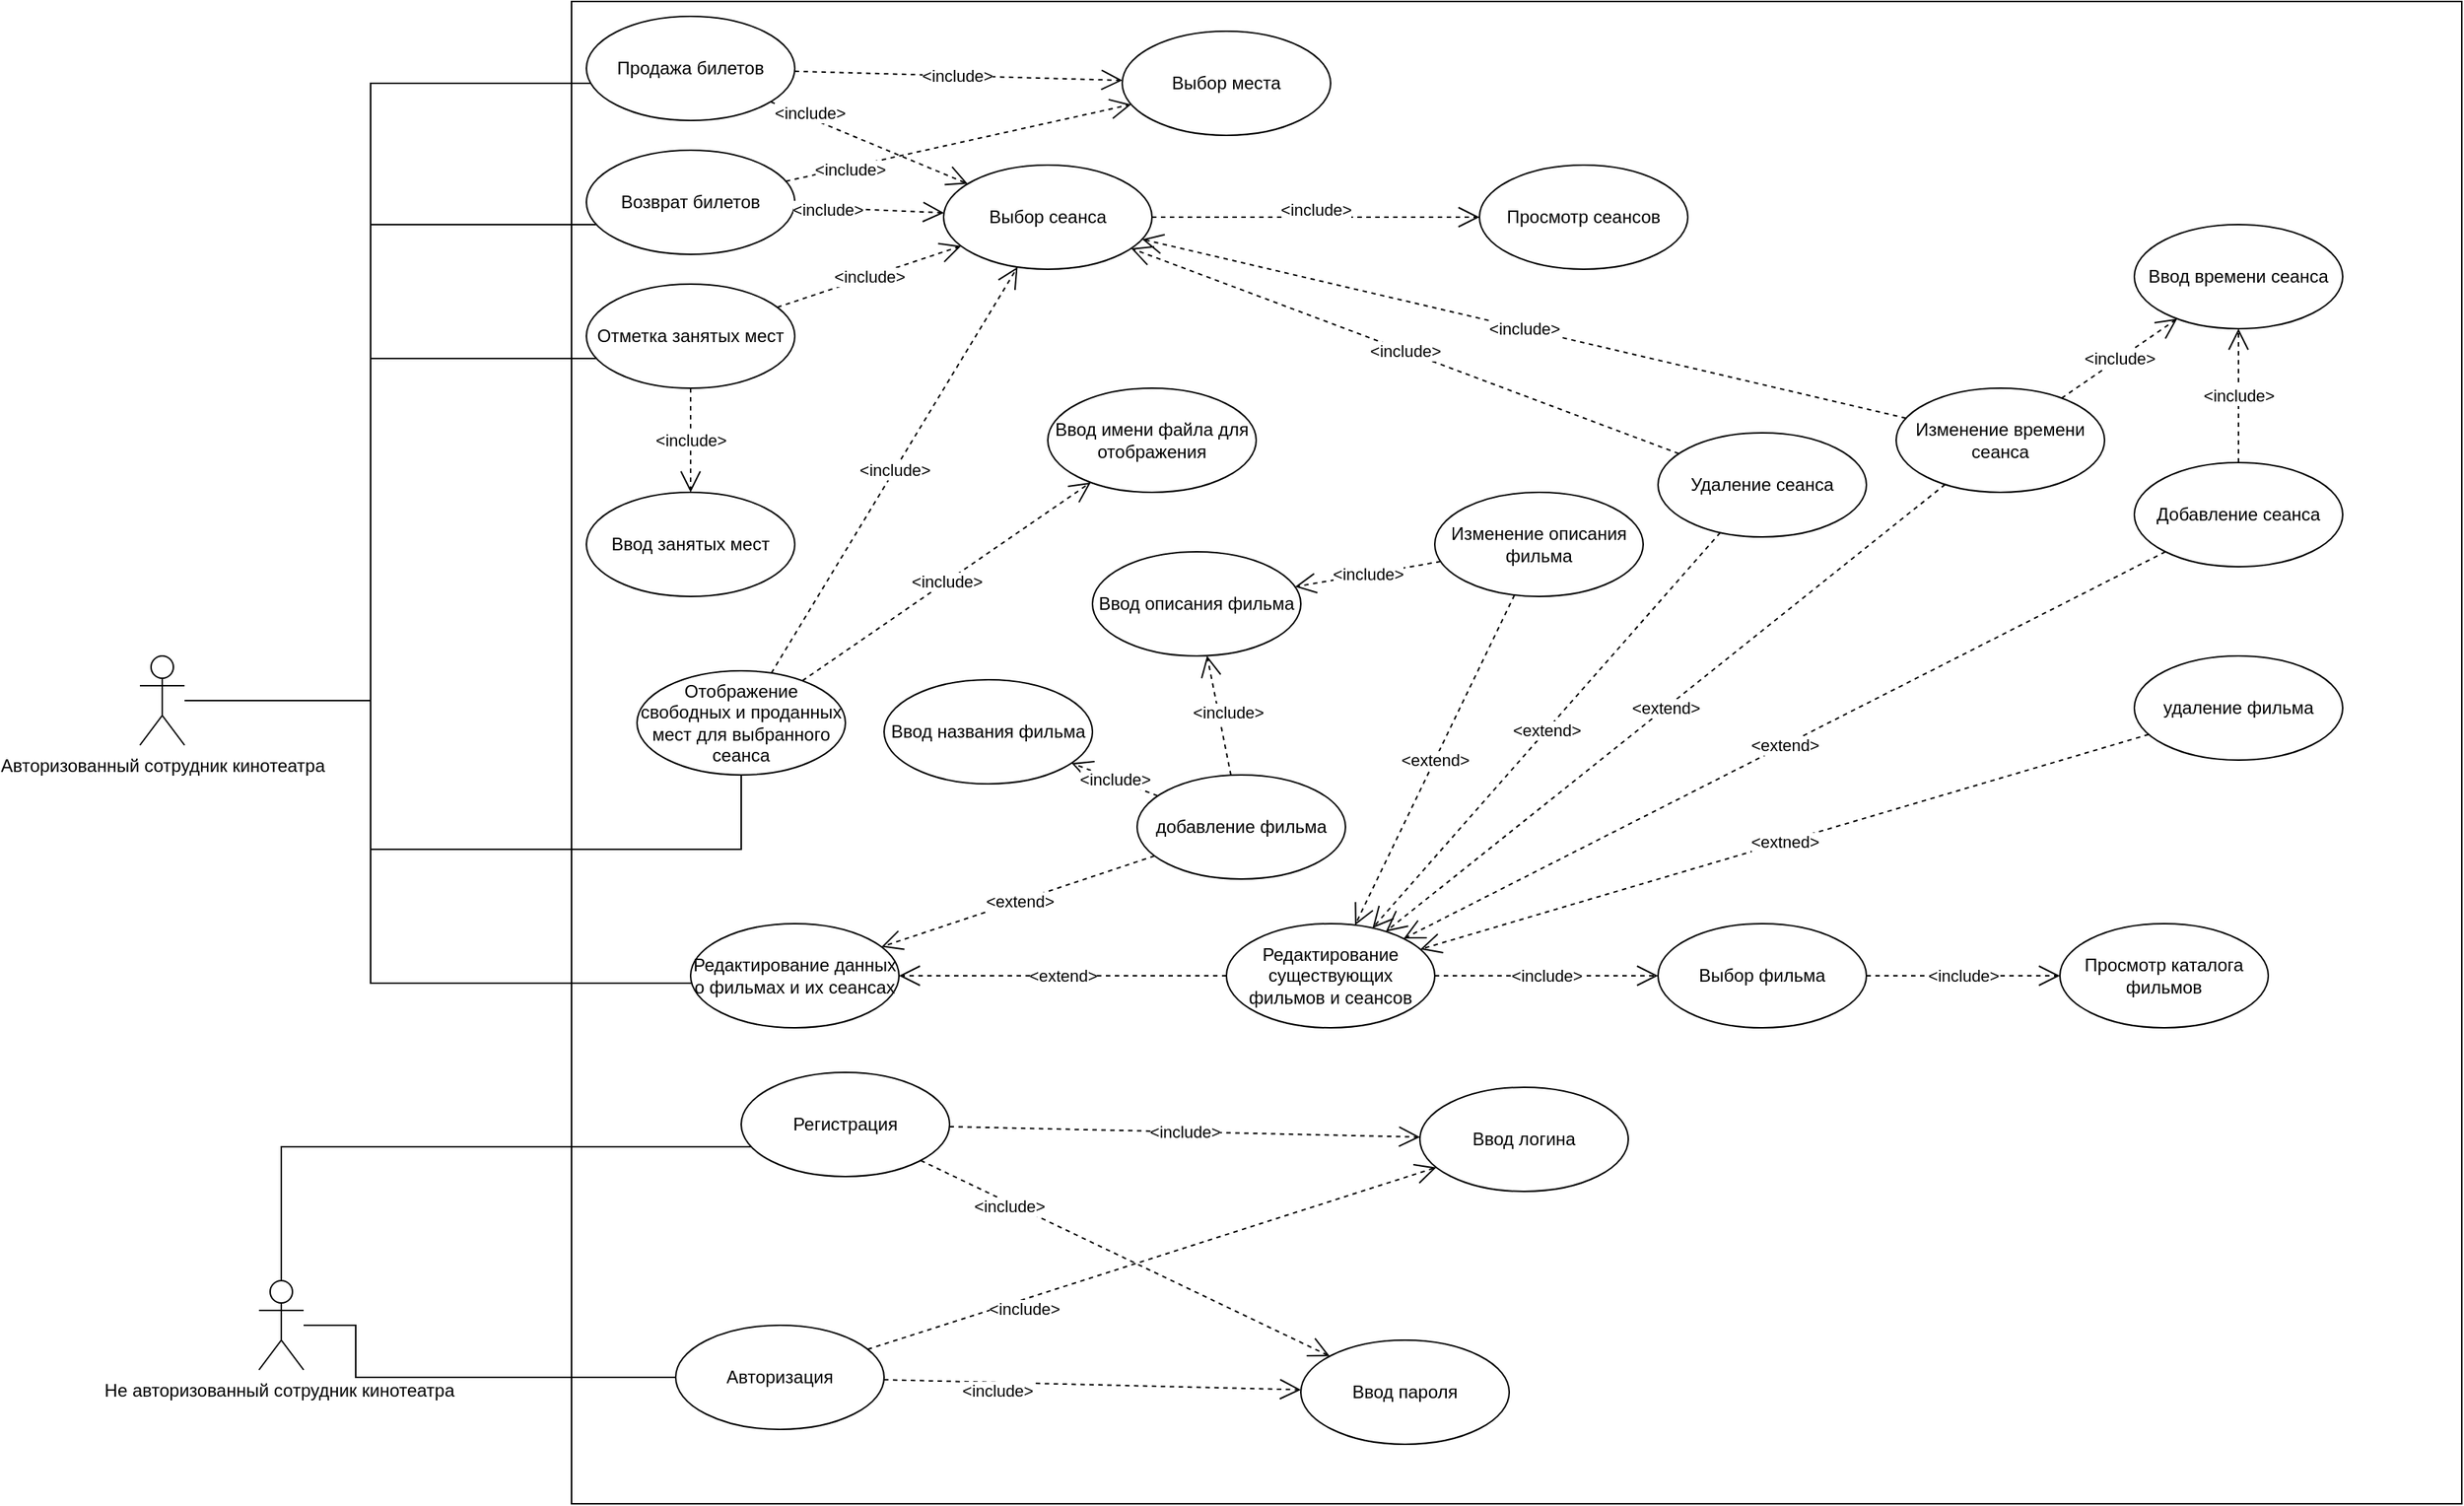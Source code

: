 <mxfile version="22.1.11" type="device">
  <diagram name="Страница — 1" id="aaKztdHLwaZQF1MSZkvn">
    <mxGraphModel dx="3271" dy="2500" grid="1" gridSize="10" guides="1" tooltips="1" connect="1" arrows="1" fold="1" page="1" pageScale="1" pageWidth="827" pageHeight="1169" math="0" shadow="0">
      <root>
        <mxCell id="0" />
        <mxCell id="1" parent="0" />
        <mxCell id="-O8LSWlTURexPfFyByt0-41" value="Авторизованный сотрудник кинотеатра" style="shape=umlActor;verticalLabelPosition=bottom;verticalAlign=top;html=1;" parent="1" vertex="1">
          <mxGeometry x="10" y="-600" width="30" height="60" as="geometry" />
        </mxCell>
        <mxCell id="-O8LSWlTURexPfFyByt0-42" value="" style="html=1;whiteSpace=wrap;" parent="1" vertex="1">
          <mxGeometry x="300" y="-1040" width="1270" height="1010" as="geometry" />
        </mxCell>
        <mxCell id="-O8LSWlTURexPfFyByt0-81" value="Продажа билетов" style="ellipse;whiteSpace=wrap;html=1;" parent="1" vertex="1">
          <mxGeometry x="310" y="-1030" width="140" height="70" as="geometry" />
        </mxCell>
        <mxCell id="-O8LSWlTURexPfFyByt0-82" value="Возврат билетов" style="ellipse;whiteSpace=wrap;html=1;" parent="1" vertex="1">
          <mxGeometry x="310" y="-940" width="140" height="70" as="geometry" />
        </mxCell>
        <mxCell id="-O8LSWlTURexPfFyByt0-83" value="Отображение свободных и проданных мест для выбранного сеанса" style="ellipse;whiteSpace=wrap;html=1;" parent="1" vertex="1">
          <mxGeometry x="344" y="-590" width="140" height="70" as="geometry" />
        </mxCell>
        <mxCell id="-O8LSWlTURexPfFyByt0-84" value="Редактирование данных о фильмах и их сеансах" style="ellipse;whiteSpace=wrap;html=1;" parent="1" vertex="1">
          <mxGeometry x="380" y="-420" width="140" height="70" as="geometry" />
        </mxCell>
        <mxCell id="-O8LSWlTURexPfFyByt0-85" value="Отметка занятых мест" style="ellipse;whiteSpace=wrap;html=1;" parent="1" vertex="1">
          <mxGeometry x="310" y="-850" width="140" height="70" as="geometry" />
        </mxCell>
        <mxCell id="-O8LSWlTURexPfFyByt0-86" value="Просмотр сеансов" style="ellipse;whiteSpace=wrap;html=1;" parent="1" vertex="1">
          <mxGeometry x="910" y="-930" width="140" height="70" as="geometry" />
        </mxCell>
        <mxCell id="-O8LSWlTURexPfFyByt0-88" value="&amp;lt;include&amp;gt;" style="endArrow=open;endSize=12;dashed=1;html=1;rounded=0;" parent="1" source="-O8LSWlTURexPfFyByt0-113" target="-O8LSWlTURexPfFyByt0-86" edge="1">
          <mxGeometry y="5" width="160" relative="1" as="geometry">
            <mxPoint x="690" y="-790" as="sourcePoint" />
            <mxPoint x="850" y="-790" as="targetPoint" />
            <mxPoint as="offset" />
          </mxGeometry>
        </mxCell>
        <mxCell id="-O8LSWlTURexPfFyByt0-90" value="&amp;lt;include&amp;gt;" style="endArrow=open;endSize=12;dashed=1;html=1;rounded=0;" parent="1" source="-O8LSWlTURexPfFyByt0-83" target="-O8LSWlTURexPfFyByt0-113" edge="1">
          <mxGeometry width="160" relative="1" as="geometry">
            <mxPoint x="548" y="-770" as="sourcePoint" />
            <mxPoint x="630" y="-800" as="targetPoint" />
          </mxGeometry>
        </mxCell>
        <mxCell id="-O8LSWlTURexPfFyByt0-91" value="Просмотр каталога фильмов" style="ellipse;whiteSpace=wrap;html=1;" parent="1" vertex="1">
          <mxGeometry x="1300" y="-420" width="140" height="70" as="geometry" />
        </mxCell>
        <mxCell id="-O8LSWlTURexPfFyByt0-92" value="&amp;lt;include&amp;gt;" style="endArrow=open;endSize=12;dashed=1;html=1;rounded=0;" parent="1" source="-O8LSWlTURexPfFyByt0-115" target="-O8LSWlTURexPfFyByt0-91" edge="1">
          <mxGeometry width="160" relative="1" as="geometry">
            <mxPoint x="474" y="-729" as="sourcePoint" />
            <mxPoint x="620" y="-801" as="targetPoint" />
          </mxGeometry>
        </mxCell>
        <mxCell id="-O8LSWlTURexPfFyByt0-93" value="&amp;lt;include&amp;gt;" style="endArrow=open;endSize=12;dashed=1;html=1;rounded=0;" parent="1" source="-O8LSWlTURexPfFyByt0-85" target="-O8LSWlTURexPfFyByt0-113" edge="1">
          <mxGeometry width="160" relative="1" as="geometry">
            <mxPoint x="474" y="-729" as="sourcePoint" />
            <mxPoint x="620" y="-801" as="targetPoint" />
          </mxGeometry>
        </mxCell>
        <mxCell id="-O8LSWlTURexPfFyByt0-95" value="Выбор места" style="ellipse;whiteSpace=wrap;html=1;" parent="1" vertex="1">
          <mxGeometry x="670" y="-1020" width="140" height="70" as="geometry" />
        </mxCell>
        <mxCell id="-O8LSWlTURexPfFyByt0-96" value="&amp;lt;include&amp;gt;" style="endArrow=open;endSize=12;dashed=1;html=1;rounded=0;" parent="1" source="-O8LSWlTURexPfFyByt0-81" target="-O8LSWlTURexPfFyByt0-95" edge="1">
          <mxGeometry x="-0.007" width="160" relative="1" as="geometry">
            <mxPoint x="470" y="-921" as="sourcePoint" />
            <mxPoint x="620" y="-849" as="targetPoint" />
            <mxPoint as="offset" />
          </mxGeometry>
        </mxCell>
        <mxCell id="-O8LSWlTURexPfFyByt0-98" value="&amp;lt;include&amp;gt;" style="endArrow=open;endSize=12;dashed=1;html=1;rounded=0;" parent="1" source="-O8LSWlTURexPfFyByt0-82" target="-O8LSWlTURexPfFyByt0-113" edge="1">
          <mxGeometry x="-0.565" y="-2" width="160" relative="1" as="geometry">
            <mxPoint x="490" y="-943" as="sourcePoint" />
            <mxPoint x="620" y="-938" as="targetPoint" />
            <mxPoint y="-1" as="offset" />
          </mxGeometry>
        </mxCell>
        <mxCell id="-O8LSWlTURexPfFyByt0-99" value="Ввод имени файла для отображения" style="ellipse;whiteSpace=wrap;html=1;" parent="1" vertex="1">
          <mxGeometry x="620" y="-780" width="140" height="70" as="geometry" />
        </mxCell>
        <mxCell id="-O8LSWlTURexPfFyByt0-100" value="&amp;lt;include&amp;gt;" style="endArrow=open;endSize=12;dashed=1;html=1;rounded=0;" parent="1" source="-O8LSWlTURexPfFyByt0-83" target="-O8LSWlTURexPfFyByt0-99" edge="1">
          <mxGeometry width="160" relative="1" as="geometry">
            <mxPoint x="471" y="-549" as="sourcePoint" />
            <mxPoint x="899" y="-751" as="targetPoint" />
          </mxGeometry>
        </mxCell>
        <mxCell id="-O8LSWlTURexPfFyByt0-104" value="" style="endArrow=none;html=1;edgeStyle=orthogonalEdgeStyle;rounded=0;" parent="1" source="-O8LSWlTURexPfFyByt0-41" target="-O8LSWlTURexPfFyByt0-81" edge="1">
          <mxGeometry relative="1" as="geometry">
            <mxPoint x="660" y="-700" as="sourcePoint" />
            <mxPoint x="820" y="-700" as="targetPoint" />
            <Array as="points">
              <mxPoint x="165" y="-985" />
            </Array>
          </mxGeometry>
        </mxCell>
        <mxCell id="-O8LSWlTURexPfFyByt0-107" value="" style="endArrow=none;html=1;edgeStyle=orthogonalEdgeStyle;rounded=0;" parent="1" source="-O8LSWlTURexPfFyByt0-41" target="-O8LSWlTURexPfFyByt0-82" edge="1">
          <mxGeometry relative="1" as="geometry">
            <mxPoint x="175" y="-615" as="sourcePoint" />
            <mxPoint x="430" y="-940" as="targetPoint" />
            <Array as="points">
              <mxPoint x="165" y="-890" />
            </Array>
          </mxGeometry>
        </mxCell>
        <mxCell id="-O8LSWlTURexPfFyByt0-108" value="" style="endArrow=none;html=1;edgeStyle=orthogonalEdgeStyle;rounded=0;" parent="1" source="-O8LSWlTURexPfFyByt0-41" target="-O8LSWlTURexPfFyByt0-83" edge="1">
          <mxGeometry relative="1" as="geometry">
            <mxPoint x="190" y="-585" as="sourcePoint" />
            <mxPoint x="351" y="-830" as="targetPoint" />
            <Array as="points">
              <mxPoint x="165" y="-470" />
              <mxPoint x="414" y="-470" />
            </Array>
          </mxGeometry>
        </mxCell>
        <mxCell id="-O8LSWlTURexPfFyByt0-109" value="" style="endArrow=none;html=1;edgeStyle=orthogonalEdgeStyle;rounded=0;" parent="1" source="-O8LSWlTURexPfFyByt0-41" target="-O8LSWlTURexPfFyByt0-84" edge="1">
          <mxGeometry relative="1" as="geometry">
            <mxPoint x="200" y="-575" as="sourcePoint" />
            <mxPoint x="361" y="-820" as="targetPoint" />
            <Array as="points">
              <mxPoint x="165" y="-380" />
            </Array>
          </mxGeometry>
        </mxCell>
        <mxCell id="-O8LSWlTURexPfFyByt0-110" value="" style="endArrow=none;html=1;edgeStyle=orthogonalEdgeStyle;rounded=0;" parent="1" source="-O8LSWlTURexPfFyByt0-41" target="-O8LSWlTURexPfFyByt0-85" edge="1">
          <mxGeometry relative="1" as="geometry">
            <mxPoint x="210" y="-565" as="sourcePoint" />
            <mxPoint x="371" y="-810" as="targetPoint" />
            <Array as="points">
              <mxPoint x="165" y="-800" />
            </Array>
          </mxGeometry>
        </mxCell>
        <mxCell id="-O8LSWlTURexPfFyByt0-113" value="Выбор сеанса" style="ellipse;whiteSpace=wrap;html=1;" parent="1" vertex="1">
          <mxGeometry x="550" y="-930" width="140" height="70" as="geometry" />
        </mxCell>
        <mxCell id="-O8LSWlTURexPfFyByt0-114" value="&amp;lt;include&amp;gt;" style="endArrow=open;endSize=12;dashed=1;html=1;rounded=0;" parent="1" source="-O8LSWlTURexPfFyByt0-81" target="-O8LSWlTURexPfFyByt0-113" edge="1">
          <mxGeometry x="-0.622" y="3" width="160" relative="1" as="geometry">
            <mxPoint x="460" y="-943" as="sourcePoint" />
            <mxPoint x="710" y="-682" as="targetPoint" />
            <mxPoint as="offset" />
          </mxGeometry>
        </mxCell>
        <mxCell id="-O8LSWlTURexPfFyByt0-119" value="Добавление сеанса" style="ellipse;whiteSpace=wrap;html=1;" parent="1" vertex="1">
          <mxGeometry x="1350" y="-730" width="140" height="70" as="geometry" />
        </mxCell>
        <mxCell id="-O8LSWlTURexPfFyByt0-120" value="добавление фильма" style="ellipse;whiteSpace=wrap;html=1;" parent="1" vertex="1">
          <mxGeometry x="680" y="-520" width="140" height="70" as="geometry" />
        </mxCell>
        <mxCell id="-O8LSWlTURexPfFyByt0-121" value="Редактирование существующих фильмов и сеансов" style="ellipse;whiteSpace=wrap;html=1;" parent="1" vertex="1">
          <mxGeometry x="740" y="-420" width="140" height="70" as="geometry" />
        </mxCell>
        <mxCell id="-O8LSWlTURexPfFyByt0-122" value="удаление фильма" style="ellipse;whiteSpace=wrap;html=1;" parent="1" vertex="1">
          <mxGeometry x="1350" y="-600" width="140" height="70" as="geometry" />
        </mxCell>
        <mxCell id="-O8LSWlTURexPfFyByt0-123" value="Изменение описания фильма" style="ellipse;whiteSpace=wrap;html=1;" parent="1" vertex="1">
          <mxGeometry x="880" y="-710" width="140" height="70" as="geometry" />
        </mxCell>
        <mxCell id="-O8LSWlTURexPfFyByt0-124" value="&amp;lt;extend&amp;gt;" style="endArrow=open;endSize=12;dashed=1;html=1;rounded=0;" parent="1" source="-O8LSWlTURexPfFyByt0-121" target="-O8LSWlTURexPfFyByt0-84" edge="1">
          <mxGeometry width="160" relative="1" as="geometry">
            <mxPoint x="530" y="-550" as="sourcePoint" />
            <mxPoint x="690" y="-550" as="targetPoint" />
          </mxGeometry>
        </mxCell>
        <mxCell id="-O8LSWlTURexPfFyByt0-126" value="&amp;lt;extend&amp;gt;" style="endArrow=open;endSize=12;dashed=1;html=1;rounded=0;" parent="1" source="-O8LSWlTURexPfFyByt0-120" target="-O8LSWlTURexPfFyByt0-84" edge="1">
          <mxGeometry x="-0.006" width="160" relative="1" as="geometry">
            <mxPoint x="510" y="-560" as="sourcePoint" />
            <mxPoint x="670" y="-560" as="targetPoint" />
            <mxPoint as="offset" />
          </mxGeometry>
        </mxCell>
        <mxCell id="-O8LSWlTURexPfFyByt0-132" value="Ввод описания фильма" style="ellipse;whiteSpace=wrap;html=1;container=1;" parent="1" vertex="1">
          <mxGeometry x="650" y="-670" width="140" height="70" as="geometry" />
        </mxCell>
        <mxCell id="-O8LSWlTURexPfFyByt0-133" value="&amp;lt;include&amp;gt;" style="endArrow=open;endSize=12;dashed=1;html=1;rounded=0;" parent="1" source="-O8LSWlTURexPfFyByt0-120" target="-O8LSWlTURexPfFyByt0-132" edge="1">
          <mxGeometry x="0.03" y="-6" width="160" relative="1" as="geometry">
            <mxPoint x="560" y="-530" as="sourcePoint" />
            <mxPoint x="720" y="-530" as="targetPoint" />
            <mxPoint as="offset" />
          </mxGeometry>
        </mxCell>
        <mxCell id="-O8LSWlTURexPfFyByt0-136" value="Ввод названия фильма" style="ellipse;whiteSpace=wrap;html=1;container=1;" parent="1" vertex="1">
          <mxGeometry x="510" y="-584" width="140" height="70" as="geometry" />
        </mxCell>
        <mxCell id="-O8LSWlTURexPfFyByt0-137" value="&amp;lt;include&amp;gt;" style="endArrow=open;endSize=12;dashed=1;html=1;rounded=0;" parent="1" source="-O8LSWlTURexPfFyByt0-120" target="-O8LSWlTURexPfFyByt0-136" edge="1">
          <mxGeometry x="-0.004" width="160" relative="1" as="geometry">
            <mxPoint x="573" y="-530" as="sourcePoint" />
            <mxPoint x="467" y="-515" as="targetPoint" />
            <mxPoint as="offset" />
          </mxGeometry>
        </mxCell>
        <mxCell id="-O8LSWlTURexPfFyByt0-144" value="Изменение времени сеанса" style="ellipse;whiteSpace=wrap;html=1;" parent="1" vertex="1">
          <mxGeometry x="1190" y="-780" width="140" height="70" as="geometry" />
        </mxCell>
        <mxCell id="-O8LSWlTURexPfFyByt0-115" value="Выбор фильма" style="ellipse;whiteSpace=wrap;html=1;" parent="1" vertex="1">
          <mxGeometry x="1030" y="-420" width="140" height="70" as="geometry" />
        </mxCell>
        <mxCell id="-O8LSWlTURexPfFyByt0-150" value="&amp;lt;include&amp;gt;" style="endArrow=open;endSize=12;dashed=1;html=1;rounded=0;" parent="1" source="-O8LSWlTURexPfFyByt0-144" target="-O8LSWlTURexPfFyByt0-113" edge="1">
          <mxGeometry width="160" relative="1" as="geometry">
            <mxPoint x="910" y="-650" as="sourcePoint" />
            <mxPoint x="1070" y="-650" as="targetPoint" />
          </mxGeometry>
        </mxCell>
        <mxCell id="-O8LSWlTURexPfFyByt0-154" value="&amp;lt;include&amp;gt;" style="endArrow=open;endSize=12;dashed=1;html=1;rounded=0;" parent="1" source="-O8LSWlTURexPfFyByt0-119" target="-O8LSWlTURexPfFyByt0-152" edge="1">
          <mxGeometry width="160" relative="1" as="geometry">
            <mxPoint x="1085" y="-691" as="sourcePoint" />
            <mxPoint x="1105" y="-649" as="targetPoint" />
          </mxGeometry>
        </mxCell>
        <mxCell id="-O8LSWlTURexPfFyByt0-156" value="&amp;lt;include&amp;gt;" style="endArrow=open;endSize=12;dashed=1;html=1;rounded=0;" parent="1" source="-O8LSWlTURexPfFyByt0-82" target="-O8LSWlTURexPfFyByt0-95" edge="1">
          <mxGeometry x="-0.633" y="-2" width="160" relative="1" as="geometry">
            <mxPoint x="500" y="-975" as="sourcePoint" />
            <mxPoint x="680" y="-975" as="targetPoint" />
            <mxPoint as="offset" />
          </mxGeometry>
        </mxCell>
        <mxCell id="-O8LSWlTURexPfFyByt0-157" value="Ввод занятых мест" style="ellipse;whiteSpace=wrap;html=1;" parent="1" vertex="1">
          <mxGeometry x="310" y="-710" width="140" height="70" as="geometry" />
        </mxCell>
        <mxCell id="-O8LSWlTURexPfFyByt0-158" value="&amp;lt;include&amp;gt;" style="endArrow=open;endSize=12;dashed=1;html=1;rounded=0;" parent="1" source="-O8LSWlTURexPfFyByt0-85" target="-O8LSWlTURexPfFyByt0-157" edge="1">
          <mxGeometry width="160" relative="1" as="geometry">
            <mxPoint x="620" y="-800" as="sourcePoint" />
            <mxPoint x="780" y="-800" as="targetPoint" />
          </mxGeometry>
        </mxCell>
        <mxCell id="-O8LSWlTURexPfFyByt0-159" value="Удаление сеанса" style="ellipse;whiteSpace=wrap;html=1;" parent="1" vertex="1">
          <mxGeometry x="1030" y="-750" width="140" height="70" as="geometry" />
        </mxCell>
        <mxCell id="-O8LSWlTURexPfFyByt0-152" value="Ввод времени сеанса" style="ellipse;whiteSpace=wrap;html=1;" parent="1" vertex="1">
          <mxGeometry x="1350" y="-890" width="140" height="70" as="geometry" />
        </mxCell>
        <mxCell id="-O8LSWlTURexPfFyByt0-161" value="&amp;lt;include&amp;gt;" style="endArrow=open;endSize=12;dashed=1;html=1;rounded=0;" parent="1" source="-O8LSWlTURexPfFyByt0-121" target="-O8LSWlTURexPfFyByt0-115" edge="1">
          <mxGeometry width="160" relative="1" as="geometry">
            <mxPoint x="950" y="-450" as="sourcePoint" />
            <mxPoint x="1110" y="-450" as="targetPoint" />
          </mxGeometry>
        </mxCell>
        <mxCell id="-O8LSWlTURexPfFyByt0-162" value="&amp;lt;include&amp;gt;" style="endArrow=open;endSize=12;dashed=1;html=1;rounded=0;" parent="1" source="-O8LSWlTURexPfFyByt0-144" target="-O8LSWlTURexPfFyByt0-152" edge="1">
          <mxGeometry width="160" relative="1" as="geometry">
            <mxPoint x="1020" y="-640" as="sourcePoint" />
            <mxPoint x="1180" y="-640" as="targetPoint" />
          </mxGeometry>
        </mxCell>
        <mxCell id="-O8LSWlTURexPfFyByt0-163" value="&amp;lt;extend&amp;gt;" style="endArrow=open;endSize=12;dashed=1;html=1;rounded=0;" parent="1" source="-O8LSWlTURexPfFyByt0-119" target="-O8LSWlTURexPfFyByt0-121" edge="1">
          <mxGeometry width="160" relative="1" as="geometry">
            <mxPoint x="1020" y="-640" as="sourcePoint" />
            <mxPoint x="1180" y="-640" as="targetPoint" />
          </mxGeometry>
        </mxCell>
        <mxCell id="-O8LSWlTURexPfFyByt0-164" value="&amp;lt;extend&amp;gt;" style="endArrow=open;endSize=12;dashed=1;html=1;rounded=0;" parent="1" source="-O8LSWlTURexPfFyByt0-144" target="-O8LSWlTURexPfFyByt0-121" edge="1">
          <mxGeometry width="160" relative="1" as="geometry">
            <mxPoint x="1020" y="-640" as="sourcePoint" />
            <mxPoint x="1180" y="-640" as="targetPoint" />
          </mxGeometry>
        </mxCell>
        <mxCell id="-O8LSWlTURexPfFyByt0-165" value="&amp;lt;extend&amp;gt;" style="endArrow=open;endSize=12;dashed=1;html=1;rounded=0;" parent="1" source="-O8LSWlTURexPfFyByt0-123" target="-O8LSWlTURexPfFyByt0-121" edge="1">
          <mxGeometry x="0.002" width="160" relative="1" as="geometry">
            <mxPoint x="1020" y="-540" as="sourcePoint" />
            <mxPoint x="1180" y="-540" as="targetPoint" />
            <mxPoint as="offset" />
          </mxGeometry>
        </mxCell>
        <mxCell id="-O8LSWlTURexPfFyByt0-166" value="&amp;lt;include&amp;gt;" style="endArrow=open;endSize=12;dashed=1;html=1;rounded=0;" parent="1" source="-O8LSWlTURexPfFyByt0-123" target="-O8LSWlTURexPfFyByt0-132" edge="1">
          <mxGeometry width="160" relative="1" as="geometry">
            <mxPoint x="980" y="-510" as="sourcePoint" />
            <mxPoint x="1140" y="-510" as="targetPoint" />
          </mxGeometry>
        </mxCell>
        <mxCell id="-O8LSWlTURexPfFyByt0-167" value="&amp;lt;extned&amp;gt;" style="endArrow=open;endSize=12;dashed=1;html=1;rounded=0;" parent="1" source="-O8LSWlTURexPfFyByt0-122" target="-O8LSWlTURexPfFyByt0-121" edge="1">
          <mxGeometry width="160" relative="1" as="geometry">
            <mxPoint x="980" y="-560" as="sourcePoint" />
            <mxPoint x="1140" y="-560" as="targetPoint" />
          </mxGeometry>
        </mxCell>
        <mxCell id="-O8LSWlTURexPfFyByt0-169" value="&amp;lt;extend&amp;gt;" style="endArrow=open;endSize=12;dashed=1;html=1;rounded=0;" parent="1" source="-O8LSWlTURexPfFyByt0-159" target="-O8LSWlTURexPfFyByt0-121" edge="1">
          <mxGeometry width="160" relative="1" as="geometry">
            <mxPoint x="810" y="-600" as="sourcePoint" />
            <mxPoint x="970" y="-600" as="targetPoint" />
          </mxGeometry>
        </mxCell>
        <mxCell id="-O8LSWlTURexPfFyByt0-170" value="&amp;lt;include&amp;gt;" style="endArrow=open;endSize=12;dashed=1;html=1;rounded=0;" parent="1" source="-O8LSWlTURexPfFyByt0-159" target="-O8LSWlTURexPfFyByt0-113" edge="1">
          <mxGeometry width="160" relative="1" as="geometry">
            <mxPoint x="810" y="-710" as="sourcePoint" />
            <mxPoint x="970" y="-710" as="targetPoint" />
          </mxGeometry>
        </mxCell>
        <mxCell id="kPZCtbcw_9UhKuSLjG1g-1" value="Не авторизованный сотрудник кинотеатра&amp;nbsp;" style="shape=umlActor;verticalLabelPosition=bottom;verticalAlign=top;html=1;" vertex="1" parent="1">
          <mxGeometry x="90" y="-180" width="30" height="60" as="geometry" />
        </mxCell>
        <mxCell id="kPZCtbcw_9UhKuSLjG1g-4" value="Регистрация" style="ellipse;whiteSpace=wrap;html=1;" vertex="1" parent="1">
          <mxGeometry x="414" y="-320" width="140" height="70" as="geometry" />
        </mxCell>
        <mxCell id="kPZCtbcw_9UhKuSLjG1g-5" value="Авторизация" style="ellipse;whiteSpace=wrap;html=1;" vertex="1" parent="1">
          <mxGeometry x="370" y="-150" width="140" height="70" as="geometry" />
        </mxCell>
        <mxCell id="kPZCtbcw_9UhKuSLjG1g-6" value="Ввод логина" style="ellipse;whiteSpace=wrap;html=1;" vertex="1" parent="1">
          <mxGeometry x="870" y="-310" width="140" height="70" as="geometry" />
        </mxCell>
        <mxCell id="kPZCtbcw_9UhKuSLjG1g-7" value="Ввод пароля" style="ellipse;whiteSpace=wrap;html=1;" vertex="1" parent="1">
          <mxGeometry x="790" y="-140" width="140" height="70" as="geometry" />
        </mxCell>
        <mxCell id="kPZCtbcw_9UhKuSLjG1g-8" value="" style="endArrow=none;html=1;edgeStyle=orthogonalEdgeStyle;rounded=0;" edge="1" parent="1" source="kPZCtbcw_9UhKuSLjG1g-1" target="kPZCtbcw_9UhKuSLjG1g-4">
          <mxGeometry relative="1" as="geometry">
            <mxPoint x="270" y="-350" as="sourcePoint" />
            <mxPoint x="430" y="-350" as="targetPoint" />
            <Array as="points">
              <mxPoint x="260" y="-270" />
              <mxPoint x="260" y="-270" />
            </Array>
          </mxGeometry>
        </mxCell>
        <mxCell id="kPZCtbcw_9UhKuSLjG1g-11" value="" style="endArrow=none;html=1;edgeStyle=orthogonalEdgeStyle;rounded=0;" edge="1" parent="1" source="kPZCtbcw_9UhKuSLjG1g-1" target="kPZCtbcw_9UhKuSLjG1g-5">
          <mxGeometry relative="1" as="geometry">
            <mxPoint x="180" y="-260" as="sourcePoint" />
            <mxPoint x="351" y="-260" as="targetPoint" />
            <Array as="points">
              <mxPoint x="155" y="-150" />
            </Array>
          </mxGeometry>
        </mxCell>
        <mxCell id="kPZCtbcw_9UhKuSLjG1g-12" value="&amp;lt;include&amp;gt;" style="endArrow=open;endSize=12;dashed=1;html=1;rounded=0;" edge="1" parent="1" source="kPZCtbcw_9UhKuSLjG1g-4" target="kPZCtbcw_9UhKuSLjG1g-6">
          <mxGeometry width="160" relative="1" as="geometry">
            <mxPoint x="430" y="-280" as="sourcePoint" />
            <mxPoint x="590" y="-280" as="targetPoint" />
            <mxPoint as="offset" />
          </mxGeometry>
        </mxCell>
        <mxCell id="kPZCtbcw_9UhKuSLjG1g-13" value="&amp;lt;include&amp;gt;" style="endArrow=open;endSize=12;dashed=1;html=1;rounded=0;" edge="1" parent="1" source="kPZCtbcw_9UhKuSLjG1g-4" target="kPZCtbcw_9UhKuSLjG1g-7">
          <mxGeometry x="-0.565" y="-2" width="160" relative="1" as="geometry">
            <mxPoint x="490" y="-265" as="sourcePoint" />
            <mxPoint x="610" y="-265" as="targetPoint" />
            <mxPoint as="offset" />
          </mxGeometry>
        </mxCell>
        <mxCell id="kPZCtbcw_9UhKuSLjG1g-14" value="&amp;lt;include&amp;gt;" style="endArrow=open;endSize=12;dashed=1;html=1;rounded=0;" edge="1" parent="1" source="kPZCtbcw_9UhKuSLjG1g-5" target="kPZCtbcw_9UhKuSLjG1g-6">
          <mxGeometry x="-0.458" y="-6" width="160" relative="1" as="geometry">
            <mxPoint x="476" y="-244" as="sourcePoint" />
            <mxPoint x="634" y="-186" as="targetPoint" />
            <mxPoint as="offset" />
          </mxGeometry>
        </mxCell>
        <mxCell id="kPZCtbcw_9UhKuSLjG1g-15" value="&amp;lt;include&amp;gt;" style="endArrow=open;endSize=12;dashed=1;html=1;rounded=0;" edge="1" parent="1" source="kPZCtbcw_9UhKuSLjG1g-5" target="kPZCtbcw_9UhKuSLjG1g-7">
          <mxGeometry x="-0.458" y="-6" width="160" relative="1" as="geometry">
            <mxPoint x="477" y="-178" as="sourcePoint" />
            <mxPoint x="627" y="-242" as="targetPoint" />
            <mxPoint as="offset" />
          </mxGeometry>
        </mxCell>
      </root>
    </mxGraphModel>
  </diagram>
</mxfile>
